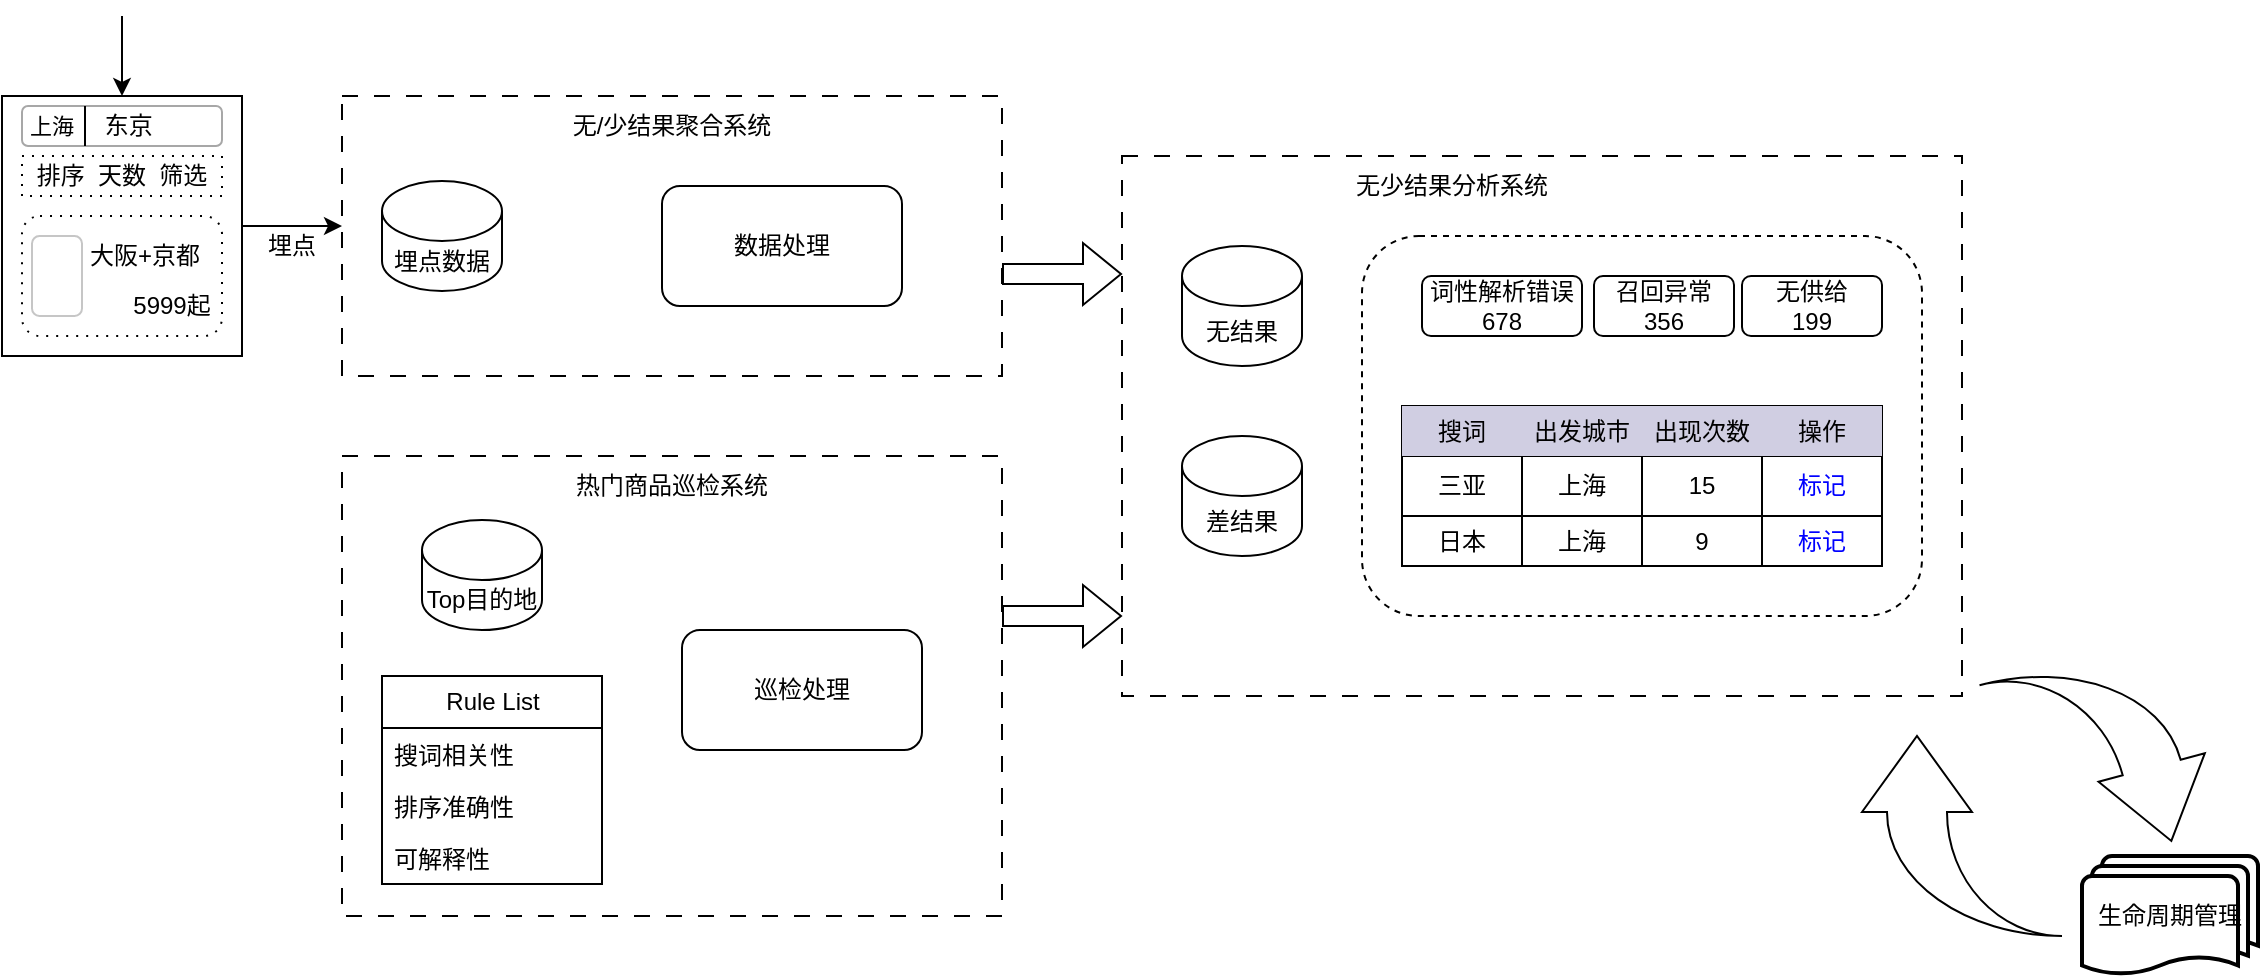 <mxfile version="28.0.7">
  <diagram name="第 1 页" id="4K9l9twTBVJnD6xxEZ0W">
    <mxGraphModel dx="1426" dy="751" grid="1" gridSize="10" guides="1" tooltips="1" connect="1" arrows="1" fold="1" page="1" pageScale="1" pageWidth="827" pageHeight="1169" math="0" shadow="0">
      <root>
        <mxCell id="0" />
        <mxCell id="1" parent="0" />
        <mxCell id="5I_6NcjNU-Xl1W6glAy_-1" value="" style="rounded=0;whiteSpace=wrap;html=1;dashed=1;dashPattern=8 8;" parent="1" vertex="1">
          <mxGeometry x="200" y="280" width="330" height="230" as="geometry" />
        </mxCell>
        <mxCell id="5I_6NcjNU-Xl1W6glAy_-2" value="热门商品巡检系统" style="text;html=1;align=center;verticalAlign=middle;whiteSpace=wrap;rounded=0;" parent="1" vertex="1">
          <mxGeometry x="305" y="280" width="120" height="30" as="geometry" />
        </mxCell>
        <mxCell id="5I_6NcjNU-Xl1W6glAy_-3" value="" style="rounded=0;whiteSpace=wrap;html=1;dashed=1;dashPattern=8 8;" parent="1" vertex="1">
          <mxGeometry x="200" y="100" width="330" height="140" as="geometry" />
        </mxCell>
        <mxCell id="5I_6NcjNU-Xl1W6glAy_-4" value="无/少结果聚合系统" style="text;html=1;align=center;verticalAlign=middle;whiteSpace=wrap;rounded=0;" parent="1" vertex="1">
          <mxGeometry x="305" y="100" width="120" height="30" as="geometry" />
        </mxCell>
        <mxCell id="5I_6NcjNU-Xl1W6glAy_-5" value="" style="rounded=0;whiteSpace=wrap;html=1;" parent="1" vertex="1">
          <mxGeometry x="30" y="100" width="120" height="130" as="geometry" />
        </mxCell>
        <mxCell id="5I_6NcjNU-Xl1W6glAy_-6" value="" style="endArrow=classic;html=1;rounded=0;entryX=0.5;entryY=0;entryDx=0;entryDy=0;" parent="1" target="5I_6NcjNU-Xl1W6glAy_-5" edge="1">
          <mxGeometry width="50" height="50" relative="1" as="geometry">
            <mxPoint x="90" y="60" as="sourcePoint" />
            <mxPoint x="100" y="40" as="targetPoint" />
          </mxGeometry>
        </mxCell>
        <mxCell id="5I_6NcjNU-Xl1W6glAy_-8" value="&amp;nbsp; 东京" style="rounded=1;whiteSpace=wrap;html=1;strokeColor=#A7A7A7;" parent="1" vertex="1">
          <mxGeometry x="40" y="105" width="100" height="20" as="geometry" />
        </mxCell>
        <mxCell id="5I_6NcjNU-Xl1W6glAy_-9" value="" style="endArrow=none;html=1;rounded=0;" parent="1" edge="1">
          <mxGeometry width="50" height="50" relative="1" as="geometry">
            <mxPoint x="71.5" y="125" as="sourcePoint" />
            <mxPoint x="71.5" y="105" as="targetPoint" />
          </mxGeometry>
        </mxCell>
        <mxCell id="5I_6NcjNU-Xl1W6glAy_-11" value="&lt;font style=&quot;font-size: 11px;&quot;&gt;上海&lt;/font&gt;" style="text;html=1;align=center;verticalAlign=middle;whiteSpace=wrap;rounded=0;" parent="1" vertex="1">
          <mxGeometry x="40" y="110" width="30" height="10" as="geometry" />
        </mxCell>
        <mxCell id="5I_6NcjNU-Xl1W6glAy_-14" value="" style="rounded=1;whiteSpace=wrap;html=1;dashed=1;dashPattern=1 4;" parent="1" vertex="1">
          <mxGeometry x="40" y="160" width="100" height="60" as="geometry" />
        </mxCell>
        <mxCell id="5I_6NcjNU-Xl1W6glAy_-15" value="排序&amp;nbsp; 天数&amp;nbsp; 筛选" style="rounded=0;whiteSpace=wrap;html=1;dashed=1;dashPattern=1 4;" parent="1" vertex="1">
          <mxGeometry x="40" y="130" width="100" height="20" as="geometry" />
        </mxCell>
        <mxCell id="5I_6NcjNU-Xl1W6glAy_-21" value="&lt;div&gt;&lt;br&gt;&lt;/div&gt;&lt;div&gt;&lt;br&gt;&lt;/div&gt;" style="rounded=1;whiteSpace=wrap;html=1;strokeColor=#C6C6C6;" parent="1" vertex="1">
          <mxGeometry x="45" y="170" width="25" height="40" as="geometry" />
        </mxCell>
        <mxCell id="5I_6NcjNU-Xl1W6glAy_-22" value="大阪+京都" style="text;html=1;align=left;verticalAlign=middle;whiteSpace=wrap;rounded=0;" parent="1" vertex="1">
          <mxGeometry x="72" y="170" width="70" height="20" as="geometry" />
        </mxCell>
        <mxCell id="5I_6NcjNU-Xl1W6glAy_-23" value="5999起" style="text;html=1;align=center;verticalAlign=middle;whiteSpace=wrap;rounded=0;" parent="1" vertex="1">
          <mxGeometry x="90" y="200" width="50" height="10" as="geometry" />
        </mxCell>
        <mxCell id="5I_6NcjNU-Xl1W6glAy_-25" value="" style="endArrow=classic;html=1;rounded=0;exitX=1;exitY=0.5;exitDx=0;exitDy=0;" parent="1" source="5I_6NcjNU-Xl1W6glAy_-5" edge="1">
          <mxGeometry width="50" height="50" relative="1" as="geometry">
            <mxPoint x="130" y="310" as="sourcePoint" />
            <mxPoint x="200" y="165" as="targetPoint" />
          </mxGeometry>
        </mxCell>
        <mxCell id="5I_6NcjNU-Xl1W6glAy_-26" value="埋点" style="text;html=1;align=center;verticalAlign=middle;whiteSpace=wrap;rounded=0;" parent="1" vertex="1">
          <mxGeometry x="150" y="170" width="50" height="10" as="geometry" />
        </mxCell>
        <mxCell id="5I_6NcjNU-Xl1W6glAy_-27" value="" style="rounded=0;whiteSpace=wrap;html=1;dashed=1;dashPattern=8 8;" parent="1" vertex="1">
          <mxGeometry x="590" y="130" width="420" height="270" as="geometry" />
        </mxCell>
        <mxCell id="5I_6NcjNU-Xl1W6glAy_-28" value="无少结果分析系统" style="text;html=1;align=center;verticalAlign=middle;whiteSpace=wrap;rounded=0;" parent="1" vertex="1">
          <mxGeometry x="705" y="130" width="100" height="30" as="geometry" />
        </mxCell>
        <mxCell id="5I_6NcjNU-Xl1W6glAy_-29" value="埋点数据" style="shape=cylinder3;whiteSpace=wrap;html=1;boundedLbl=1;backgroundOutline=1;size=15;" parent="1" vertex="1">
          <mxGeometry x="220" y="142.5" width="60" height="55" as="geometry" />
        </mxCell>
        <mxCell id="5I_6NcjNU-Xl1W6glAy_-30" value="数据处理" style="rounded=1;whiteSpace=wrap;html=1;" parent="1" vertex="1">
          <mxGeometry x="360" y="145" width="120" height="60" as="geometry" />
        </mxCell>
        <mxCell id="5I_6NcjNU-Xl1W6glAy_-31" value="Top目的地" style="shape=cylinder3;whiteSpace=wrap;html=1;boundedLbl=1;backgroundOutline=1;size=15;" parent="1" vertex="1">
          <mxGeometry x="240" y="312" width="60" height="55" as="geometry" />
        </mxCell>
        <mxCell id="5I_6NcjNU-Xl1W6glAy_-36" value="Rule List" style="swimlane;fontStyle=0;childLayout=stackLayout;horizontal=1;startSize=26;fillColor=none;horizontalStack=0;resizeParent=1;resizeParentMax=0;resizeLast=0;collapsible=1;marginBottom=0;html=1;" parent="1" vertex="1">
          <mxGeometry x="220" y="390" width="110" height="104" as="geometry" />
        </mxCell>
        <mxCell id="5I_6NcjNU-Xl1W6glAy_-37" value="搜词相关性" style="text;strokeColor=none;fillColor=none;align=left;verticalAlign=top;spacingLeft=4;spacingRight=4;overflow=hidden;rotatable=0;points=[[0,0.5],[1,0.5]];portConstraint=eastwest;whiteSpace=wrap;html=1;" parent="5I_6NcjNU-Xl1W6glAy_-36" vertex="1">
          <mxGeometry y="26" width="110" height="26" as="geometry" />
        </mxCell>
        <mxCell id="5I_6NcjNU-Xl1W6glAy_-38" value="排序准确性" style="text;strokeColor=none;fillColor=none;align=left;verticalAlign=top;spacingLeft=4;spacingRight=4;overflow=hidden;rotatable=0;points=[[0,0.5],[1,0.5]];portConstraint=eastwest;whiteSpace=wrap;html=1;" parent="5I_6NcjNU-Xl1W6glAy_-36" vertex="1">
          <mxGeometry y="52" width="110" height="26" as="geometry" />
        </mxCell>
        <mxCell id="5I_6NcjNU-Xl1W6glAy_-39" value="可解释性" style="text;strokeColor=none;fillColor=none;align=left;verticalAlign=top;spacingLeft=4;spacingRight=4;overflow=hidden;rotatable=0;points=[[0,0.5],[1,0.5]];portConstraint=eastwest;whiteSpace=wrap;html=1;" parent="5I_6NcjNU-Xl1W6glAy_-36" vertex="1">
          <mxGeometry y="78" width="110" height="26" as="geometry" />
        </mxCell>
        <mxCell id="5I_6NcjNU-Xl1W6glAy_-40" value="巡检处理" style="rounded=1;whiteSpace=wrap;html=1;" parent="1" vertex="1">
          <mxGeometry x="370" y="367" width="120" height="60" as="geometry" />
        </mxCell>
        <mxCell id="5I_6NcjNU-Xl1W6glAy_-41" value="无结果" style="shape=cylinder3;whiteSpace=wrap;html=1;boundedLbl=1;backgroundOutline=1;size=15;" parent="1" vertex="1">
          <mxGeometry x="620" y="175" width="60" height="60" as="geometry" />
        </mxCell>
        <mxCell id="5I_6NcjNU-Xl1W6glAy_-42" value="差结果" style="shape=cylinder3;whiteSpace=wrap;html=1;boundedLbl=1;backgroundOutline=1;size=15;" parent="1" vertex="1">
          <mxGeometry x="620" y="270" width="60" height="60" as="geometry" />
        </mxCell>
        <mxCell id="5I_6NcjNU-Xl1W6glAy_-44" value="" style="rounded=1;whiteSpace=wrap;html=1;dashed=1;" parent="1" vertex="1">
          <mxGeometry x="710" y="170" width="280" height="190" as="geometry" />
        </mxCell>
        <mxCell id="5I_6NcjNU-Xl1W6glAy_-45" value="&lt;div&gt;词性解析错误&lt;/div&gt;&lt;div&gt;678&lt;/div&gt;" style="rounded=1;whiteSpace=wrap;html=1;" parent="1" vertex="1">
          <mxGeometry x="740" y="190" width="80" height="30" as="geometry" />
        </mxCell>
        <mxCell id="5I_6NcjNU-Xl1W6glAy_-46" value="召回异常&lt;div&gt;356&lt;/div&gt;" style="rounded=1;whiteSpace=wrap;html=1;" parent="1" vertex="1">
          <mxGeometry x="826" y="190" width="70" height="30" as="geometry" />
        </mxCell>
        <mxCell id="5I_6NcjNU-Xl1W6glAy_-47" value="无供给&lt;br&gt;&lt;div&gt;199&lt;/div&gt;" style="rounded=1;whiteSpace=wrap;html=1;" parent="1" vertex="1">
          <mxGeometry x="900" y="190" width="70" height="30" as="geometry" />
        </mxCell>
        <mxCell id="5I_6NcjNU-Xl1W6glAy_-61" value="" style="shape=table;startSize=0;container=1;collapsible=0;childLayout=tableLayout;fontSize=12;" parent="1" vertex="1">
          <mxGeometry x="730" y="255" width="240" height="80" as="geometry" />
        </mxCell>
        <mxCell id="5I_6NcjNU-Xl1W6glAy_-62" value="" style="shape=tableRow;horizontal=0;startSize=0;swimlaneHead=0;swimlaneBody=0;strokeColor=inherit;top=0;left=0;bottom=0;right=0;collapsible=0;dropTarget=0;fillColor=none;points=[[0,0.5],[1,0.5]];portConstraint=eastwest;fontSize=12;" parent="5I_6NcjNU-Xl1W6glAy_-61" vertex="1">
          <mxGeometry width="240" height="25" as="geometry" />
        </mxCell>
        <mxCell id="5I_6NcjNU-Xl1W6glAy_-63" value="搜词" style="shape=partialRectangle;html=1;whiteSpace=wrap;connectable=0;strokeColor=#56517e;overflow=hidden;fillColor=#d0cee2;top=0;left=0;bottom=0;right=0;pointerEvents=1;fontSize=12;" parent="5I_6NcjNU-Xl1W6glAy_-62" vertex="1">
          <mxGeometry width="60" height="25" as="geometry">
            <mxRectangle width="60" height="25" as="alternateBounds" />
          </mxGeometry>
        </mxCell>
        <mxCell id="5I_6NcjNU-Xl1W6glAy_-64" value="出发城市" style="shape=partialRectangle;html=1;whiteSpace=wrap;connectable=0;strokeColor=#56517e;overflow=hidden;fillColor=#d0cee2;top=0;left=0;bottom=0;right=0;pointerEvents=1;fontSize=12;" parent="5I_6NcjNU-Xl1W6glAy_-62" vertex="1">
          <mxGeometry x="60" width="60" height="25" as="geometry">
            <mxRectangle width="60" height="25" as="alternateBounds" />
          </mxGeometry>
        </mxCell>
        <mxCell id="5I_6NcjNU-Xl1W6glAy_-65" value="出现次数" style="shape=partialRectangle;html=1;whiteSpace=wrap;connectable=0;strokeColor=#56517e;overflow=hidden;fillColor=#d0cee2;top=0;left=0;bottom=0;right=0;pointerEvents=1;fontSize=12;" parent="5I_6NcjNU-Xl1W6glAy_-62" vertex="1">
          <mxGeometry x="120" width="60" height="25" as="geometry">
            <mxRectangle width="60" height="25" as="alternateBounds" />
          </mxGeometry>
        </mxCell>
        <mxCell id="5I_6NcjNU-Xl1W6glAy_-74" value="操作" style="shape=partialRectangle;html=1;whiteSpace=wrap;connectable=0;strokeColor=#56517e;overflow=hidden;fillColor=#d0cee2;top=0;left=0;bottom=0;right=0;pointerEvents=1;fontSize=12;" parent="5I_6NcjNU-Xl1W6glAy_-62" vertex="1">
          <mxGeometry x="180" width="60" height="25" as="geometry">
            <mxRectangle width="60" height="25" as="alternateBounds" />
          </mxGeometry>
        </mxCell>
        <mxCell id="5I_6NcjNU-Xl1W6glAy_-66" value="" style="shape=tableRow;horizontal=0;startSize=0;swimlaneHead=0;swimlaneBody=0;strokeColor=inherit;top=0;left=0;bottom=0;right=0;collapsible=0;dropTarget=0;fillColor=none;points=[[0,0.5],[1,0.5]];portConstraint=eastwest;fontSize=12;" parent="5I_6NcjNU-Xl1W6glAy_-61" vertex="1">
          <mxGeometry y="25" width="240" height="30" as="geometry" />
        </mxCell>
        <mxCell id="5I_6NcjNU-Xl1W6glAy_-67" value="三亚" style="shape=partialRectangle;html=1;whiteSpace=wrap;connectable=0;strokeColor=inherit;overflow=hidden;fillColor=none;top=0;left=0;bottom=0;right=0;pointerEvents=1;fontSize=12;" parent="5I_6NcjNU-Xl1W6glAy_-66" vertex="1">
          <mxGeometry width="60" height="30" as="geometry">
            <mxRectangle width="60" height="30" as="alternateBounds" />
          </mxGeometry>
        </mxCell>
        <mxCell id="5I_6NcjNU-Xl1W6glAy_-68" value="上海" style="shape=partialRectangle;html=1;whiteSpace=wrap;connectable=0;strokeColor=inherit;overflow=hidden;fillColor=none;top=0;left=0;bottom=0;right=0;pointerEvents=1;fontSize=12;" parent="5I_6NcjNU-Xl1W6glAy_-66" vertex="1">
          <mxGeometry x="60" width="60" height="30" as="geometry">
            <mxRectangle width="60" height="30" as="alternateBounds" />
          </mxGeometry>
        </mxCell>
        <mxCell id="5I_6NcjNU-Xl1W6glAy_-69" value="15" style="shape=partialRectangle;html=1;whiteSpace=wrap;connectable=0;strokeColor=inherit;overflow=hidden;fillColor=none;top=0;left=0;bottom=0;right=0;pointerEvents=1;fontSize=12;" parent="5I_6NcjNU-Xl1W6glAy_-66" vertex="1">
          <mxGeometry x="120" width="60" height="30" as="geometry">
            <mxRectangle width="60" height="30" as="alternateBounds" />
          </mxGeometry>
        </mxCell>
        <mxCell id="5I_6NcjNU-Xl1W6glAy_-75" value="&lt;font style=&quot;color: rgb(0, 0, 255);&quot;&gt;标记&lt;/font&gt;" style="shape=partialRectangle;html=1;whiteSpace=wrap;connectable=0;strokeColor=inherit;overflow=hidden;fillColor=none;top=0;left=0;bottom=0;right=0;pointerEvents=1;fontSize=12;" parent="5I_6NcjNU-Xl1W6glAy_-66" vertex="1">
          <mxGeometry x="180" width="60" height="30" as="geometry">
            <mxRectangle width="60" height="30" as="alternateBounds" />
          </mxGeometry>
        </mxCell>
        <mxCell id="5I_6NcjNU-Xl1W6glAy_-70" value="" style="shape=tableRow;horizontal=0;startSize=0;swimlaneHead=0;swimlaneBody=0;strokeColor=inherit;top=0;left=0;bottom=0;right=0;collapsible=0;dropTarget=0;fillColor=none;points=[[0,0.5],[1,0.5]];portConstraint=eastwest;fontSize=12;" parent="5I_6NcjNU-Xl1W6glAy_-61" vertex="1">
          <mxGeometry y="55" width="240" height="25" as="geometry" />
        </mxCell>
        <mxCell id="5I_6NcjNU-Xl1W6glAy_-71" value="日本" style="shape=partialRectangle;html=1;whiteSpace=wrap;connectable=0;strokeColor=inherit;overflow=hidden;fillColor=none;top=0;left=0;bottom=0;right=0;pointerEvents=1;fontSize=12;" parent="5I_6NcjNU-Xl1W6glAy_-70" vertex="1">
          <mxGeometry width="60" height="25" as="geometry">
            <mxRectangle width="60" height="25" as="alternateBounds" />
          </mxGeometry>
        </mxCell>
        <mxCell id="5I_6NcjNU-Xl1W6glAy_-72" value="上海" style="shape=partialRectangle;html=1;whiteSpace=wrap;connectable=0;strokeColor=inherit;overflow=hidden;fillColor=none;top=0;left=0;bottom=0;right=0;pointerEvents=1;fontSize=12;" parent="5I_6NcjNU-Xl1W6glAy_-70" vertex="1">
          <mxGeometry x="60" width="60" height="25" as="geometry">
            <mxRectangle width="60" height="25" as="alternateBounds" />
          </mxGeometry>
        </mxCell>
        <mxCell id="5I_6NcjNU-Xl1W6glAy_-73" value="9" style="shape=partialRectangle;html=1;whiteSpace=wrap;connectable=0;strokeColor=inherit;overflow=hidden;fillColor=none;top=0;left=0;bottom=0;right=0;pointerEvents=1;fontSize=12;" parent="5I_6NcjNU-Xl1W6glAy_-70" vertex="1">
          <mxGeometry x="120" width="60" height="25" as="geometry">
            <mxRectangle width="60" height="25" as="alternateBounds" />
          </mxGeometry>
        </mxCell>
        <mxCell id="5I_6NcjNU-Xl1W6glAy_-76" value="&lt;font style=&quot;color: rgb(0, 0, 255);&quot;&gt;标记&lt;/font&gt;" style="shape=partialRectangle;html=1;whiteSpace=wrap;connectable=0;strokeColor=inherit;overflow=hidden;fillColor=none;top=0;left=0;bottom=0;right=0;pointerEvents=1;fontSize=12;" parent="5I_6NcjNU-Xl1W6glAy_-70" vertex="1">
          <mxGeometry x="180" width="60" height="25" as="geometry">
            <mxRectangle width="60" height="25" as="alternateBounds" />
          </mxGeometry>
        </mxCell>
        <mxCell id="5I_6NcjNU-Xl1W6glAy_-77" value="" style="shape=flexArrow;endArrow=classic;html=1;rounded=0;" parent="1" edge="1">
          <mxGeometry width="50" height="50" relative="1" as="geometry">
            <mxPoint x="530" y="189" as="sourcePoint" />
            <mxPoint x="590" y="189" as="targetPoint" />
          </mxGeometry>
        </mxCell>
        <mxCell id="5I_6NcjNU-Xl1W6glAy_-78" value="" style="shape=flexArrow;endArrow=classic;html=1;rounded=0;" parent="1" edge="1">
          <mxGeometry width="50" height="50" relative="1" as="geometry">
            <mxPoint x="530" y="360" as="sourcePoint" />
            <mxPoint x="590" y="360" as="targetPoint" />
          </mxGeometry>
        </mxCell>
        <mxCell id="yvBJV8OC2184kjJ6OTle-1" value="生命周期管理" style="strokeWidth=2;html=1;shape=mxgraph.flowchart.multi-document;whiteSpace=wrap;" vertex="1" parent="1">
          <mxGeometry x="1070" y="480" width="88" height="60" as="geometry" />
        </mxCell>
        <mxCell id="yvBJV8OC2184kjJ6OTle-5" value="" style="html=1;shadow=0;dashed=0;align=center;verticalAlign=middle;shape=mxgraph.arrows2.jumpInArrow;dy=15;dx=38;arrowHead=55;rotation=75;" vertex="1" parent="1">
          <mxGeometry x="1030" y="380" width="100" height="100" as="geometry" />
        </mxCell>
        <mxCell id="yvBJV8OC2184kjJ6OTle-6" value="" style="html=1;shadow=0;dashed=0;align=center;verticalAlign=middle;shape=mxgraph.arrows2.jumpInArrow;dy=15;dx=38;arrowHead=55;rotation=-90;" vertex="1" parent="1">
          <mxGeometry x="959.997" y="419.997" width="100" height="100" as="geometry" />
        </mxCell>
      </root>
    </mxGraphModel>
  </diagram>
</mxfile>
